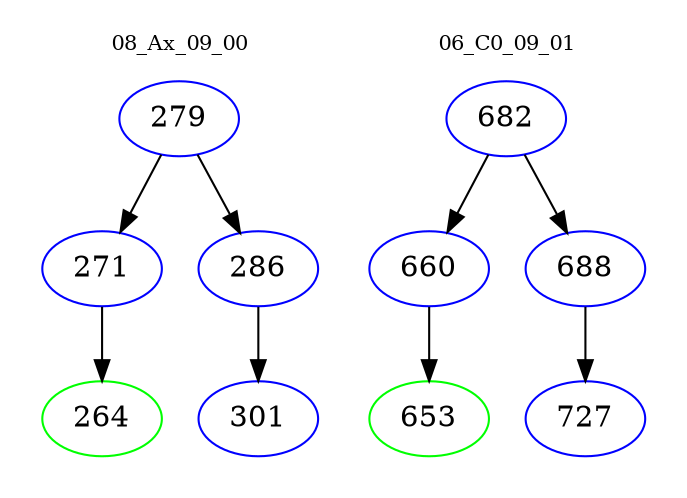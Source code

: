 digraph{
subgraph cluster_0 {
color = white
label = "08_Ax_09_00";
fontsize=10;
T0_279 [label="279", color="blue"]
T0_279 -> T0_271 [color="black"]
T0_271 [label="271", color="blue"]
T0_271 -> T0_264 [color="black"]
T0_264 [label="264", color="green"]
T0_279 -> T0_286 [color="black"]
T0_286 [label="286", color="blue"]
T0_286 -> T0_301 [color="black"]
T0_301 [label="301", color="blue"]
}
subgraph cluster_1 {
color = white
label = "06_C0_09_01";
fontsize=10;
T1_682 [label="682", color="blue"]
T1_682 -> T1_660 [color="black"]
T1_660 [label="660", color="blue"]
T1_660 -> T1_653 [color="black"]
T1_653 [label="653", color="green"]
T1_682 -> T1_688 [color="black"]
T1_688 [label="688", color="blue"]
T1_688 -> T1_727 [color="black"]
T1_727 [label="727", color="blue"]
}
}
